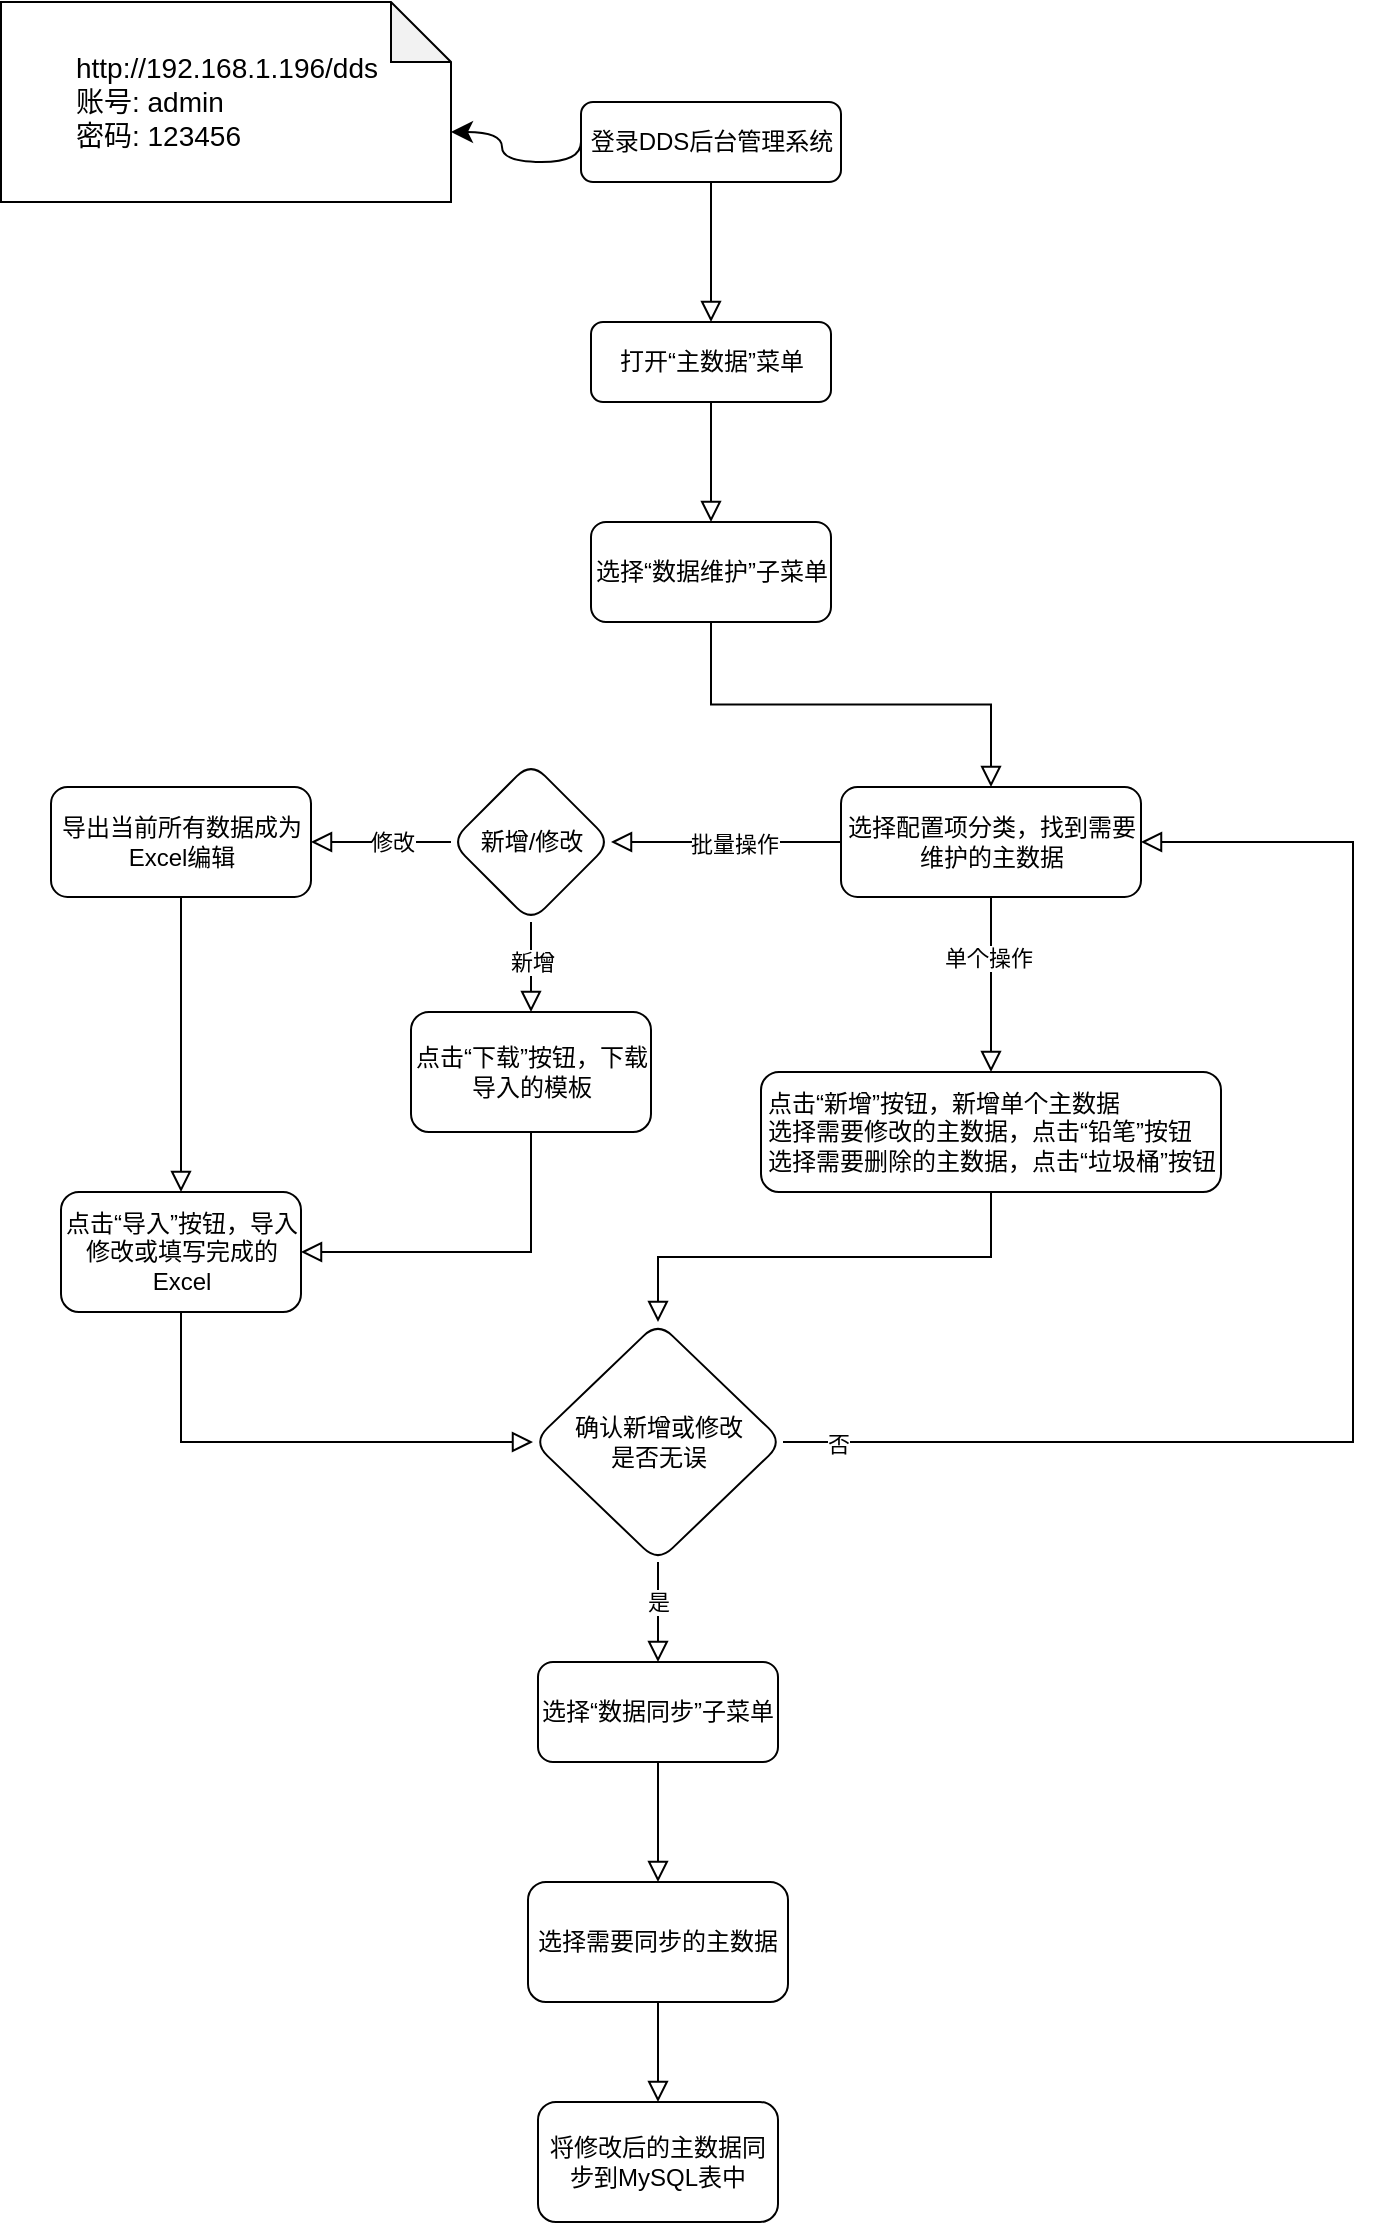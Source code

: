 <mxfile version="24.7.3" type="github">
  <diagram id="C5RBs43oDa-KdzZeNtuy" name="Page-1">
    <mxGraphModel dx="1221" dy="618" grid="1" gridSize="10" guides="1" tooltips="1" connect="1" arrows="1" fold="1" page="1" pageScale="1" pageWidth="827" pageHeight="1169" math="0" shadow="0">
      <root>
        <mxCell id="WIyWlLk6GJQsqaUBKTNV-0" />
        <mxCell id="WIyWlLk6GJQsqaUBKTNV-1" parent="WIyWlLk6GJQsqaUBKTNV-0" />
        <mxCell id="eALv8008DqFlrUhd_jOr-1" value="" style="edgeStyle=orthogonalEdgeStyle;rounded=0;orthogonalLoop=1;jettySize=auto;html=1;endArrow=block;endFill=0;endSize=8;" parent="WIyWlLk6GJQsqaUBKTNV-1" source="WIyWlLk6GJQsqaUBKTNV-3" target="eALv8008DqFlrUhd_jOr-0" edge="1">
          <mxGeometry relative="1" as="geometry" />
        </mxCell>
        <mxCell id="WIyWlLk6GJQsqaUBKTNV-3" value="登录DDS后台管理系统" style="rounded=1;whiteSpace=wrap;html=1;fontSize=12;glass=0;strokeWidth=1;shadow=0;" parent="WIyWlLk6GJQsqaUBKTNV-1" vertex="1">
          <mxGeometry x="334.5" y="80" width="130" height="40" as="geometry" />
        </mxCell>
        <mxCell id="eALv8008DqFlrUhd_jOr-3" value="" style="edgeStyle=orthogonalEdgeStyle;rounded=0;orthogonalLoop=1;jettySize=auto;html=1;endArrow=block;endFill=0;endSize=8;exitX=0.5;exitY=1;exitDx=0;exitDy=0;" parent="WIyWlLk6GJQsqaUBKTNV-1" source="eALv8008DqFlrUhd_jOr-0" target="eALv8008DqFlrUhd_jOr-2" edge="1">
          <mxGeometry relative="1" as="geometry">
            <mxPoint x="665" y="190" as="sourcePoint" />
          </mxGeometry>
        </mxCell>
        <mxCell id="eALv8008DqFlrUhd_jOr-0" value="打开“主数据”菜单" style="whiteSpace=wrap;html=1;rounded=1;glass=0;strokeWidth=1;shadow=0;" parent="WIyWlLk6GJQsqaUBKTNV-1" vertex="1">
          <mxGeometry x="339.5" y="190" width="120" height="40" as="geometry" />
        </mxCell>
        <mxCell id="eALv8008DqFlrUhd_jOr-9" value="" style="edgeStyle=orthogonalEdgeStyle;shape=connector;rounded=0;orthogonalLoop=1;jettySize=auto;html=1;strokeColor=default;align=center;verticalAlign=middle;fontFamily=Helvetica;fontSize=11;fontColor=default;labelBackgroundColor=default;endArrow=block;endFill=0;endSize=8;exitX=0.5;exitY=1;exitDx=0;exitDy=0;" parent="WIyWlLk6GJQsqaUBKTNV-1" source="eALv8008DqFlrUhd_jOr-2" target="eALv8008DqFlrUhd_jOr-8" edge="1">
          <mxGeometry relative="1" as="geometry">
            <mxPoint x="300" y="340" as="sourcePoint" />
          </mxGeometry>
        </mxCell>
        <mxCell id="eALv8008DqFlrUhd_jOr-2" value="选择“数据维护”子菜单" style="whiteSpace=wrap;html=1;rounded=1;glass=0;strokeWidth=1;shadow=0;" parent="WIyWlLk6GJQsqaUBKTNV-1" vertex="1">
          <mxGeometry x="339.5" y="290" width="120" height="50" as="geometry" />
        </mxCell>
        <mxCell id="eALv8008DqFlrUhd_jOr-15" value="" style="edgeStyle=orthogonalEdgeStyle;shape=connector;rounded=0;orthogonalLoop=1;jettySize=auto;html=1;strokeColor=default;align=center;verticalAlign=middle;fontFamily=Helvetica;fontSize=11;fontColor=default;labelBackgroundColor=default;endArrow=block;endFill=0;endSize=8;" parent="WIyWlLk6GJQsqaUBKTNV-1" source="eALv8008DqFlrUhd_jOr-6" target="eALv8008DqFlrUhd_jOr-14" edge="1">
          <mxGeometry relative="1" as="geometry" />
        </mxCell>
        <mxCell id="eALv8008DqFlrUhd_jOr-6" value="选择“数据同步”子菜单" style="whiteSpace=wrap;html=1;rounded=1;glass=0;strokeWidth=1;shadow=0;" parent="WIyWlLk6GJQsqaUBKTNV-1" vertex="1">
          <mxGeometry x="313" y="860" width="120" height="50" as="geometry" />
        </mxCell>
        <mxCell id="0dU9HU2oXjPrTqerrq3S-19" value="" style="edgeStyle=orthogonalEdgeStyle;shape=connector;rounded=0;orthogonalLoop=1;jettySize=auto;html=1;strokeColor=default;align=center;verticalAlign=middle;fontFamily=Helvetica;fontSize=11;fontColor=default;labelBackgroundColor=default;endArrow=block;endFill=0;endSize=8;" parent="WIyWlLk6GJQsqaUBKTNV-1" source="eALv8008DqFlrUhd_jOr-8" target="0dU9HU2oXjPrTqerrq3S-18" edge="1">
          <mxGeometry relative="1" as="geometry" />
        </mxCell>
        <mxCell id="0dU9HU2oXjPrTqerrq3S-26" value="批量操作" style="edgeLabel;html=1;align=center;verticalAlign=middle;resizable=0;points=[];fontFamily=Helvetica;fontSize=11;fontColor=default;labelBackgroundColor=default;" parent="0dU9HU2oXjPrTqerrq3S-19" vertex="1" connectable="0">
          <mxGeometry x="-0.061" y="1" relative="1" as="geometry">
            <mxPoint as="offset" />
          </mxGeometry>
        </mxCell>
        <mxCell id="0dU9HU2oXjPrTqerrq3S-29" value="" style="edgeStyle=orthogonalEdgeStyle;shape=connector;rounded=0;orthogonalLoop=1;jettySize=auto;html=1;strokeColor=default;align=center;verticalAlign=middle;fontFamily=Helvetica;fontSize=11;fontColor=default;labelBackgroundColor=default;endArrow=block;endFill=0;endSize=8;" parent="WIyWlLk6GJQsqaUBKTNV-1" source="eALv8008DqFlrUhd_jOr-8" target="0dU9HU2oXjPrTqerrq3S-28" edge="1">
          <mxGeometry relative="1" as="geometry" />
        </mxCell>
        <mxCell id="0dU9HU2oXjPrTqerrq3S-30" value="单个操作" style="edgeLabel;html=1;align=center;verticalAlign=middle;resizable=0;points=[];fontFamily=Helvetica;fontSize=11;fontColor=default;labelBackgroundColor=default;" parent="0dU9HU2oXjPrTqerrq3S-29" vertex="1" connectable="0">
          <mxGeometry x="-0.299" y="-2" relative="1" as="geometry">
            <mxPoint as="offset" />
          </mxGeometry>
        </mxCell>
        <mxCell id="eALv8008DqFlrUhd_jOr-8" value="选择配置项分类，找到需要维护的主数据" style="whiteSpace=wrap;html=1;rounded=1;glass=0;strokeWidth=1;shadow=0;" parent="WIyWlLk6GJQsqaUBKTNV-1" vertex="1">
          <mxGeometry x="464.5" y="422.5" width="150" height="55" as="geometry" />
        </mxCell>
        <mxCell id="0dU9HU2oXjPrTqerrq3S-3" value="" style="edgeStyle=orthogonalEdgeStyle;shape=connector;rounded=0;orthogonalLoop=1;jettySize=auto;html=1;strokeColor=default;align=center;verticalAlign=middle;fontFamily=Helvetica;fontSize=11;fontColor=default;labelBackgroundColor=default;endArrow=block;endFill=0;endSize=8;" parent="WIyWlLk6GJQsqaUBKTNV-1" source="eALv8008DqFlrUhd_jOr-10" target="0dU9HU2oXjPrTqerrq3S-2" edge="1">
          <mxGeometry relative="1" as="geometry" />
        </mxCell>
        <mxCell id="eALv8008DqFlrUhd_jOr-10" value="导出当前所有数据成为Excel编辑" style="whiteSpace=wrap;html=1;rounded=1;glass=0;strokeWidth=1;shadow=0;" parent="WIyWlLk6GJQsqaUBKTNV-1" vertex="1">
          <mxGeometry x="69.5" y="422.5" width="130" height="55" as="geometry" />
        </mxCell>
        <mxCell id="eALv8008DqFlrUhd_jOr-17" value="" style="edgeStyle=orthogonalEdgeStyle;shape=connector;rounded=0;orthogonalLoop=1;jettySize=auto;html=1;strokeColor=default;align=center;verticalAlign=middle;fontFamily=Helvetica;fontSize=11;fontColor=default;labelBackgroundColor=default;endArrow=block;endFill=0;endSize=8;" parent="WIyWlLk6GJQsqaUBKTNV-1" source="eALv8008DqFlrUhd_jOr-14" target="eALv8008DqFlrUhd_jOr-16" edge="1">
          <mxGeometry relative="1" as="geometry" />
        </mxCell>
        <mxCell id="eALv8008DqFlrUhd_jOr-14" value="选择需要同步的主数据" style="whiteSpace=wrap;html=1;rounded=1;glass=0;strokeWidth=1;shadow=0;" parent="WIyWlLk6GJQsqaUBKTNV-1" vertex="1">
          <mxGeometry x="308" y="970" width="130" height="60" as="geometry" />
        </mxCell>
        <mxCell id="eALv8008DqFlrUhd_jOr-16" value="将修改后的主数据同步到MySQL表中" style="whiteSpace=wrap;html=1;rounded=1;glass=0;strokeWidth=1;shadow=0;" parent="WIyWlLk6GJQsqaUBKTNV-1" vertex="1">
          <mxGeometry x="313" y="1080" width="120" height="60" as="geometry" />
        </mxCell>
        <mxCell id="0dU9HU2oXjPrTqerrq3S-0" value="&lt;div style=&quot;text-align: justify; font-size: 14px;&quot;&gt;&lt;font style=&quot;font-size: 14px;&quot;&gt;http://192.168.1.196/dds&lt;/font&gt;&lt;/div&gt;&lt;div style=&quot;text-align: justify; font-size: 14px;&quot;&gt;&lt;font style=&quot;font-size: 14px;&quot;&gt;账号: admin&lt;/font&gt;&lt;/div&gt;&lt;div style=&quot;text-align: justify; font-size: 14px;&quot;&gt;&lt;font style=&quot;font-size: 14px;&quot;&gt;密码: 123456&lt;/font&gt;&lt;/div&gt;" style="shape=note;whiteSpace=wrap;html=1;backgroundOutline=1;darkOpacity=0.05;fontFamily=Helvetica;fontSize=11;fontColor=default;labelBackgroundColor=default;" parent="WIyWlLk6GJQsqaUBKTNV-1" vertex="1">
          <mxGeometry x="44.5" y="30" width="225" height="100" as="geometry" />
        </mxCell>
        <mxCell id="0dU9HU2oXjPrTqerrq3S-1" value="" style="curved=1;endArrow=classic;html=1;rounded=0;strokeColor=default;align=center;verticalAlign=middle;fontFamily=Helvetica;fontSize=11;fontColor=default;labelBackgroundColor=default;edgeStyle=orthogonalEdgeStyle;endSize=8;exitX=0;exitY=0.5;exitDx=0;exitDy=0;entryX=0;entryY=0;entryDx=225;entryDy=65;entryPerimeter=0;" parent="WIyWlLk6GJQsqaUBKTNV-1" source="WIyWlLk6GJQsqaUBKTNV-3" target="0dU9HU2oXjPrTqerrq3S-0" edge="1">
          <mxGeometry width="50" height="50" relative="1" as="geometry">
            <mxPoint x="464.5" y="80" as="sourcePoint" />
            <mxPoint x="254.5" y="130" as="targetPoint" />
            <Array as="points">
              <mxPoint x="335" y="110" />
              <mxPoint x="295" y="110" />
              <mxPoint x="295" y="95" />
            </Array>
          </mxGeometry>
        </mxCell>
        <mxCell id="0dU9HU2oXjPrTqerrq3S-35" value="" style="edgeStyle=orthogonalEdgeStyle;shape=connector;rounded=0;orthogonalLoop=1;jettySize=auto;html=1;strokeColor=default;align=center;verticalAlign=middle;fontFamily=Helvetica;fontSize=11;fontColor=default;labelBackgroundColor=default;endArrow=block;endFill=0;endSize=8;entryX=0;entryY=0.5;entryDx=0;entryDy=0;exitX=0.5;exitY=1;exitDx=0;exitDy=0;" parent="WIyWlLk6GJQsqaUBKTNV-1" source="0dU9HU2oXjPrTqerrq3S-2" target="0dU9HU2oXjPrTqerrq3S-32" edge="1">
          <mxGeometry relative="1" as="geometry">
            <mxPoint x="134.5" y="800" as="targetPoint" />
          </mxGeometry>
        </mxCell>
        <mxCell id="0dU9HU2oXjPrTqerrq3S-2" value="点击“导入”按钮，导入修改或填写完成的Excel" style="whiteSpace=wrap;html=1;rounded=1;glass=0;strokeWidth=1;shadow=0;" parent="WIyWlLk6GJQsqaUBKTNV-1" vertex="1">
          <mxGeometry x="74.5" y="625" width="120" height="60" as="geometry" />
        </mxCell>
        <mxCell id="0dU9HU2oXjPrTqerrq3S-4" value="点击“下载”按钮，下载导入的模板" style="whiteSpace=wrap;html=1;rounded=1;glass=0;strokeWidth=1;shadow=0;" parent="WIyWlLk6GJQsqaUBKTNV-1" vertex="1">
          <mxGeometry x="249.5" y="535" width="120" height="60" as="geometry" />
        </mxCell>
        <mxCell id="0dU9HU2oXjPrTqerrq3S-22" value="" style="edgeStyle=orthogonalEdgeStyle;shape=connector;rounded=0;orthogonalLoop=1;jettySize=auto;html=1;strokeColor=default;align=center;verticalAlign=middle;fontFamily=Helvetica;fontSize=11;fontColor=default;labelBackgroundColor=default;endArrow=block;endFill=0;endSize=8;" parent="WIyWlLk6GJQsqaUBKTNV-1" source="0dU9HU2oXjPrTqerrq3S-18" target="eALv8008DqFlrUhd_jOr-10" edge="1">
          <mxGeometry relative="1" as="geometry" />
        </mxCell>
        <mxCell id="0dU9HU2oXjPrTqerrq3S-24" value="修改" style="edgeLabel;html=1;align=center;verticalAlign=middle;resizable=0;points=[];fontFamily=Helvetica;fontSize=11;fontColor=default;labelBackgroundColor=default;" parent="0dU9HU2oXjPrTqerrq3S-22" vertex="1" connectable="0">
          <mxGeometry x="-0.143" y="3" relative="1" as="geometry">
            <mxPoint y="-3" as="offset" />
          </mxGeometry>
        </mxCell>
        <mxCell id="0dU9HU2oXjPrTqerrq3S-23" value="" style="edgeStyle=orthogonalEdgeStyle;shape=connector;rounded=0;orthogonalLoop=1;jettySize=auto;html=1;strokeColor=default;align=center;verticalAlign=middle;fontFamily=Helvetica;fontSize=11;fontColor=default;labelBackgroundColor=default;endArrow=block;endFill=0;endSize=8;" parent="WIyWlLk6GJQsqaUBKTNV-1" source="0dU9HU2oXjPrTqerrq3S-18" target="0dU9HU2oXjPrTqerrq3S-4" edge="1">
          <mxGeometry relative="1" as="geometry" />
        </mxCell>
        <mxCell id="0dU9HU2oXjPrTqerrq3S-25" value="新增" style="edgeLabel;html=1;align=center;verticalAlign=middle;resizable=0;points=[];fontFamily=Helvetica;fontSize=11;fontColor=default;labelBackgroundColor=default;" parent="0dU9HU2oXjPrTqerrq3S-23" vertex="1" connectable="0">
          <mxGeometry x="-0.704" y="2" relative="1" as="geometry">
            <mxPoint x="-2" y="13" as="offset" />
          </mxGeometry>
        </mxCell>
        <mxCell id="0dU9HU2oXjPrTqerrq3S-18" value="新增/修改" style="rhombus;whiteSpace=wrap;html=1;rounded=1;glass=0;strokeWidth=1;shadow=0;" parent="WIyWlLk6GJQsqaUBKTNV-1" vertex="1">
          <mxGeometry x="269.5" y="410" width="80" height="80" as="geometry" />
        </mxCell>
        <mxCell id="0dU9HU2oXjPrTqerrq3S-27" value="" style="endArrow=block;html=1;rounded=0;strokeColor=default;align=center;verticalAlign=middle;fontFamily=Helvetica;fontSize=11;fontColor=default;labelBackgroundColor=default;edgeStyle=orthogonalEdgeStyle;endSize=8;exitX=0.5;exitY=1;exitDx=0;exitDy=0;entryX=1;entryY=0.5;entryDx=0;entryDy=0;endFill=0;" parent="WIyWlLk6GJQsqaUBKTNV-1" source="0dU9HU2oXjPrTqerrq3S-4" target="0dU9HU2oXjPrTqerrq3S-2" edge="1">
          <mxGeometry width="50" height="50" relative="1" as="geometry">
            <mxPoint x="89.5" y="790" as="sourcePoint" />
            <mxPoint x="139.5" y="740" as="targetPoint" />
          </mxGeometry>
        </mxCell>
        <mxCell id="0dU9HU2oXjPrTqerrq3S-33" value="" style="edgeStyle=orthogonalEdgeStyle;shape=connector;rounded=0;orthogonalLoop=1;jettySize=auto;html=1;strokeColor=default;align=center;verticalAlign=middle;fontFamily=Helvetica;fontSize=11;fontColor=default;labelBackgroundColor=default;endArrow=block;endFill=0;endSize=8;exitX=0.5;exitY=1;exitDx=0;exitDy=0;" parent="WIyWlLk6GJQsqaUBKTNV-1" source="0dU9HU2oXjPrTqerrq3S-28" target="0dU9HU2oXjPrTqerrq3S-32" edge="1">
          <mxGeometry relative="1" as="geometry" />
        </mxCell>
        <mxCell id="0dU9HU2oXjPrTqerrq3S-28" value="&lt;div style=&quot;text-align: left;&quot;&gt;&lt;span style=&quot;background-color: initial;&quot;&gt;点击“新增”按钮，新增单个主数据&lt;/span&gt;&lt;/div&gt;&lt;div style=&quot;text-align: left;&quot;&gt;选择需要修改的主数据，点击“铅笔”按钮&lt;/div&gt;&lt;div style=&quot;text-align: left;&quot;&gt;选择需要删除的主数据，点击“垃圾桶”按钮&lt;/div&gt;" style="whiteSpace=wrap;html=1;rounded=1;glass=0;strokeWidth=1;shadow=0;" parent="WIyWlLk6GJQsqaUBKTNV-1" vertex="1">
          <mxGeometry x="424.5" y="565" width="230" height="60" as="geometry" />
        </mxCell>
        <mxCell id="0dU9HU2oXjPrTqerrq3S-36" value="" style="edgeStyle=orthogonalEdgeStyle;shape=connector;rounded=0;orthogonalLoop=1;jettySize=auto;html=1;strokeColor=default;align=center;verticalAlign=middle;fontFamily=Helvetica;fontSize=11;fontColor=default;labelBackgroundColor=default;endArrow=block;endFill=0;endSize=8;" parent="WIyWlLk6GJQsqaUBKTNV-1" source="0dU9HU2oXjPrTqerrq3S-32" target="eALv8008DqFlrUhd_jOr-6" edge="1">
          <mxGeometry relative="1" as="geometry" />
        </mxCell>
        <mxCell id="0dU9HU2oXjPrTqerrq3S-37" value="是" style="edgeLabel;html=1;align=center;verticalAlign=middle;resizable=0;points=[];fontFamily=Helvetica;fontSize=11;fontColor=default;labelBackgroundColor=default;" parent="0dU9HU2oXjPrTqerrq3S-36" vertex="1" connectable="0">
          <mxGeometry x="-0.5" y="2" relative="1" as="geometry">
            <mxPoint x="-2" y="7" as="offset" />
          </mxGeometry>
        </mxCell>
        <mxCell id="0dU9HU2oXjPrTqerrq3S-39" value="" style="edgeStyle=orthogonalEdgeStyle;shape=connector;rounded=0;orthogonalLoop=1;jettySize=auto;html=1;strokeColor=default;align=center;verticalAlign=middle;fontFamily=Helvetica;fontSize=11;fontColor=default;labelBackgroundColor=default;endArrow=block;endFill=0;endSize=8;entryX=1;entryY=0.5;entryDx=0;entryDy=0;exitX=1;exitY=0.5;exitDx=0;exitDy=0;" parent="WIyWlLk6GJQsqaUBKTNV-1" source="0dU9HU2oXjPrTqerrq3S-32" target="eALv8008DqFlrUhd_jOr-8" edge="1">
          <mxGeometry relative="1" as="geometry">
            <mxPoint x="488" y="775" as="targetPoint" />
            <Array as="points">
              <mxPoint x="720.5" y="750" />
              <mxPoint x="720.5" y="450" />
            </Array>
          </mxGeometry>
        </mxCell>
        <mxCell id="0dU9HU2oXjPrTqerrq3S-40" value="否" style="edgeLabel;html=1;align=center;verticalAlign=middle;resizable=0;points=[];fontFamily=Helvetica;fontSize=11;fontColor=default;labelBackgroundColor=default;" parent="0dU9HU2oXjPrTqerrq3S-39" vertex="1" connectable="0">
          <mxGeometry x="-0.176" y="-1" relative="1" as="geometry">
            <mxPoint x="-257" as="offset" />
          </mxGeometry>
        </mxCell>
        <mxCell id="0dU9HU2oXjPrTqerrq3S-32" value="确认新增或修改&lt;div&gt;是否无误&lt;/div&gt;" style="rhombus;whiteSpace=wrap;html=1;rounded=1;glass=0;strokeWidth=1;shadow=0;" parent="WIyWlLk6GJQsqaUBKTNV-1" vertex="1">
          <mxGeometry x="310.5" y="690" width="125" height="120" as="geometry" />
        </mxCell>
      </root>
    </mxGraphModel>
  </diagram>
</mxfile>
